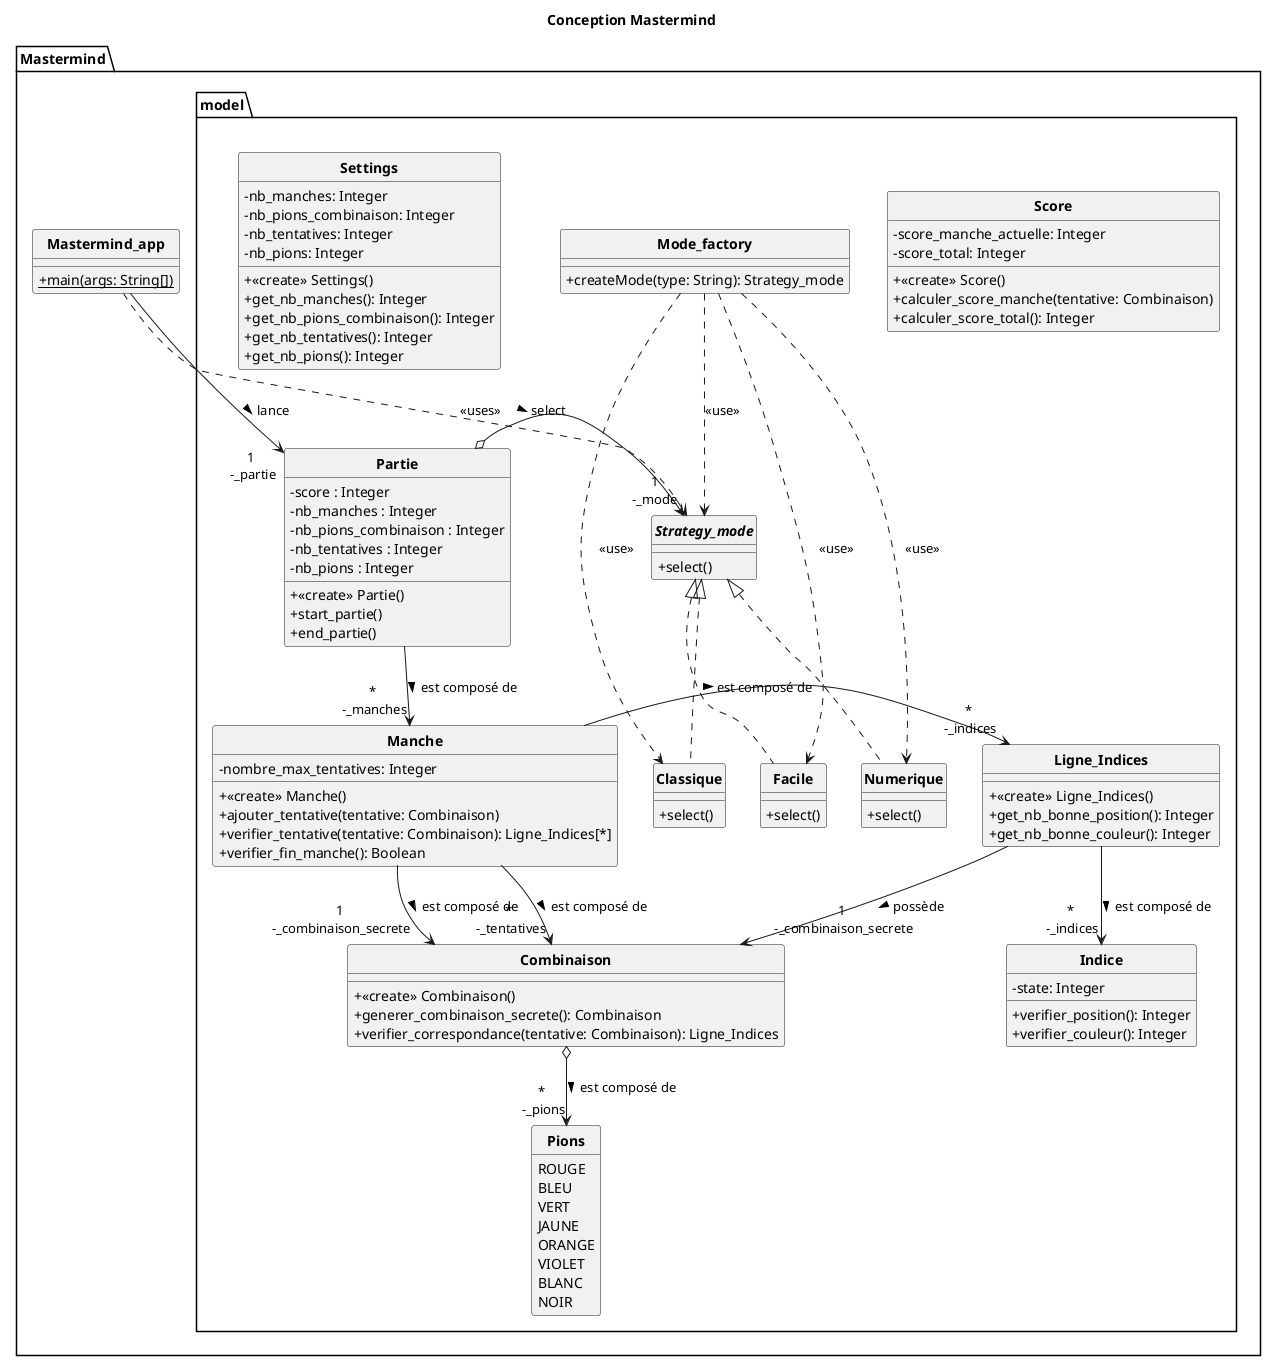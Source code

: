 @startuml Mastermind

title Conception Mastermind

skinparam style strictuml
skinparam classAttributeIconSize 0
skinparam classFontStyle Bold
hide enum methods

package Mastermind {
    package model
    {
        class Partie {
            - score : Integer
            - nb_manches : Integer
            - nb_pions_combinaison : Integer
            - nb_tentatives : Integer
            - nb_pions : Integer
            ' - combinaison_secrete : Combinaison
            + <<create>> Partie()
            + start_partie()
            + end_partie()
        }

        class Manche {
            - nombre_max_tentatives: Integer
            + <<create>> Manche()
            + ajouter_tentative(tentative: Combinaison)
            + verifier_tentative(tentative: Combinaison): Ligne_Indices[*]
            + verifier_fin_manche(): Boolean
        }

        class Score {
            - score_manche_actuelle: Integer
            - score_total: Integer
            + <<create>> Score()
            + calculer_score_manche(tentative: Combinaison)
            + calculer_score_total(): Integer
        }

        class Ligne_Indices {
            + <<create>> Ligne_Indices()
            + get_nb_bonne_position(): Integer
            + get_nb_bonne_couleur(): Integer
        }

        class Indice {
            - state: Integer 
            ' 0: non trouvé, 1: bonne couleur, 2: bien placé
            + verifier_position(): Integer
            + verifier_couleur(): Integer
        }

        class Combinaison {
            + <<create>> Combinaison()
            + generer_combinaison_secrete(): Combinaison
            + verifier_correspondance(tentative: Combinaison): Ligne_Indices
        }

        interface Strategy_mode {
            + select()
        }

        class Facile implements Strategy_mode {
            + select()
        }

        class Classique implements Strategy_mode {
            + select()
        }

        class Numerique implements Strategy_mode {
            + select()
        }

        enum Pions {
            ROUGE
            BLEU
            VERT
            JAUNE
            ORANGE
            VIOLET
            BLANC
            NOIR
        }

        class Mode_factory {
            + createMode(type: String): Strategy_mode
        }

        class Settings {
            - nb_manches: Integer
            - nb_pions_combinaison: Integer
            - nb_tentatives: Integer
            - nb_pions: Integer
            + <<create>> Settings()
            + get_nb_manches(): Integer
            + get_nb_pions_combinaison(): Integer
            + get_nb_tentatives(): Integer
            + get_nb_pions(): Integer
        }
    }

    class Mastermind_app {
        + {static} main(args: String[])
    }
}

' Liens
Partie --> "*\n -_manches" Manche: > est composé de
Ligne_Indices --> "*\n -_indices" Indice: > est composé de
Manche -> "*\n -_indices" Ligne_Indices: > est composé de
Manche --> "*\n -_tentatives" Combinaison: > est composé de
Manche --> "1\n -_combinaison_secrete" Combinaison: > est composé de
Combinaison o--> "*\n -_pions" Pions: > est composé de
Ligne_Indices --> "1\n -_combinaison_secrete" Combinaison: > possède

Mastermind_app --> "1\n -_partie" Partie: > lance
Partie o-> "1\n-_mode" Strategy_mode : > select 
Mastermind_app ..> Strategy_mode : <<uses>>
Mode_factory ..> Facile: <<use>>
Mode_factory ..> Classique: <<use>>
Mode_factory ..> Numerique: <<use>>
Mode_factory ..> Strategy_mode: <<use>>

' Note top of Settings
' nb_manches : [3,5]
' nb_pions_combinaison : [4,6]
' nb_tentatives : [10,12]
' nb_pions : [4,8,12]

@enduml
